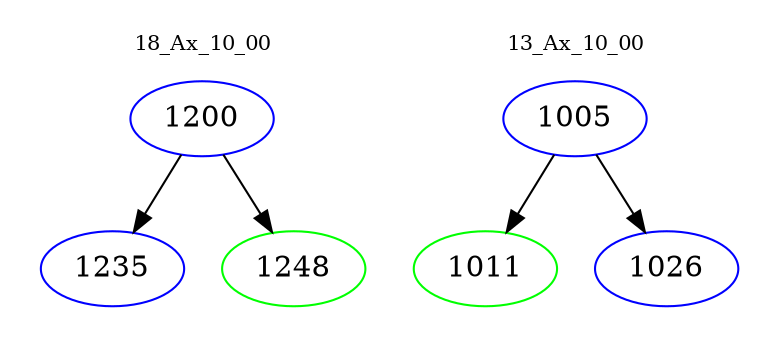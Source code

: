 digraph{
subgraph cluster_0 {
color = white
label = "18_Ax_10_00";
fontsize=10;
T0_1200 [label="1200", color="blue"]
T0_1200 -> T0_1235 [color="black"]
T0_1235 [label="1235", color="blue"]
T0_1200 -> T0_1248 [color="black"]
T0_1248 [label="1248", color="green"]
}
subgraph cluster_1 {
color = white
label = "13_Ax_10_00";
fontsize=10;
T1_1005 [label="1005", color="blue"]
T1_1005 -> T1_1011 [color="black"]
T1_1011 [label="1011", color="green"]
T1_1005 -> T1_1026 [color="black"]
T1_1026 [label="1026", color="blue"]
}
}

